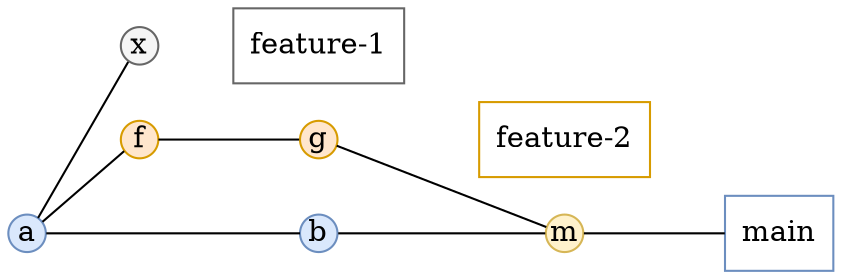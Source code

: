 digraph G {
    rankdir="LR";
    bgcolor="white"
    node[shape=circle; style=filled; fixedsize=true; width=0.25, fontcolor=black, label=""];
    edge[weight=2, arrowhead=none, color=black];

    node[group="gbox1", color="#666666"; fillcolor="#f5f5f5";];
    x [label="x"];
    box1[shape=box; style=""; fixedsize=false; label="feature-1"];

    node[group="gbox2", color="#d79b00"; fillcolor="#ffe6cc";];
    f [label="f"];
    g [label="g"];
    box2[shape=box; style=""; fixedsize=false; label="feature-2"];

    node[group="gbox3", color="#6c8ebf"; fillcolor="#dae8fc";];
    a [label="a"];
    b [label="b"];
    m [label="m", color="#d6b656", fillcolor="#fff2cc"];
    box3[shape=box; style=""; fixedsize=false; label="main"];

    a -> f
    f -> g
    a -> x
    a -> b
    g -> m
    b -> m
    x -> box1 [style=invis]
    g -> box2 [style=invis]
    m -> box3
}
